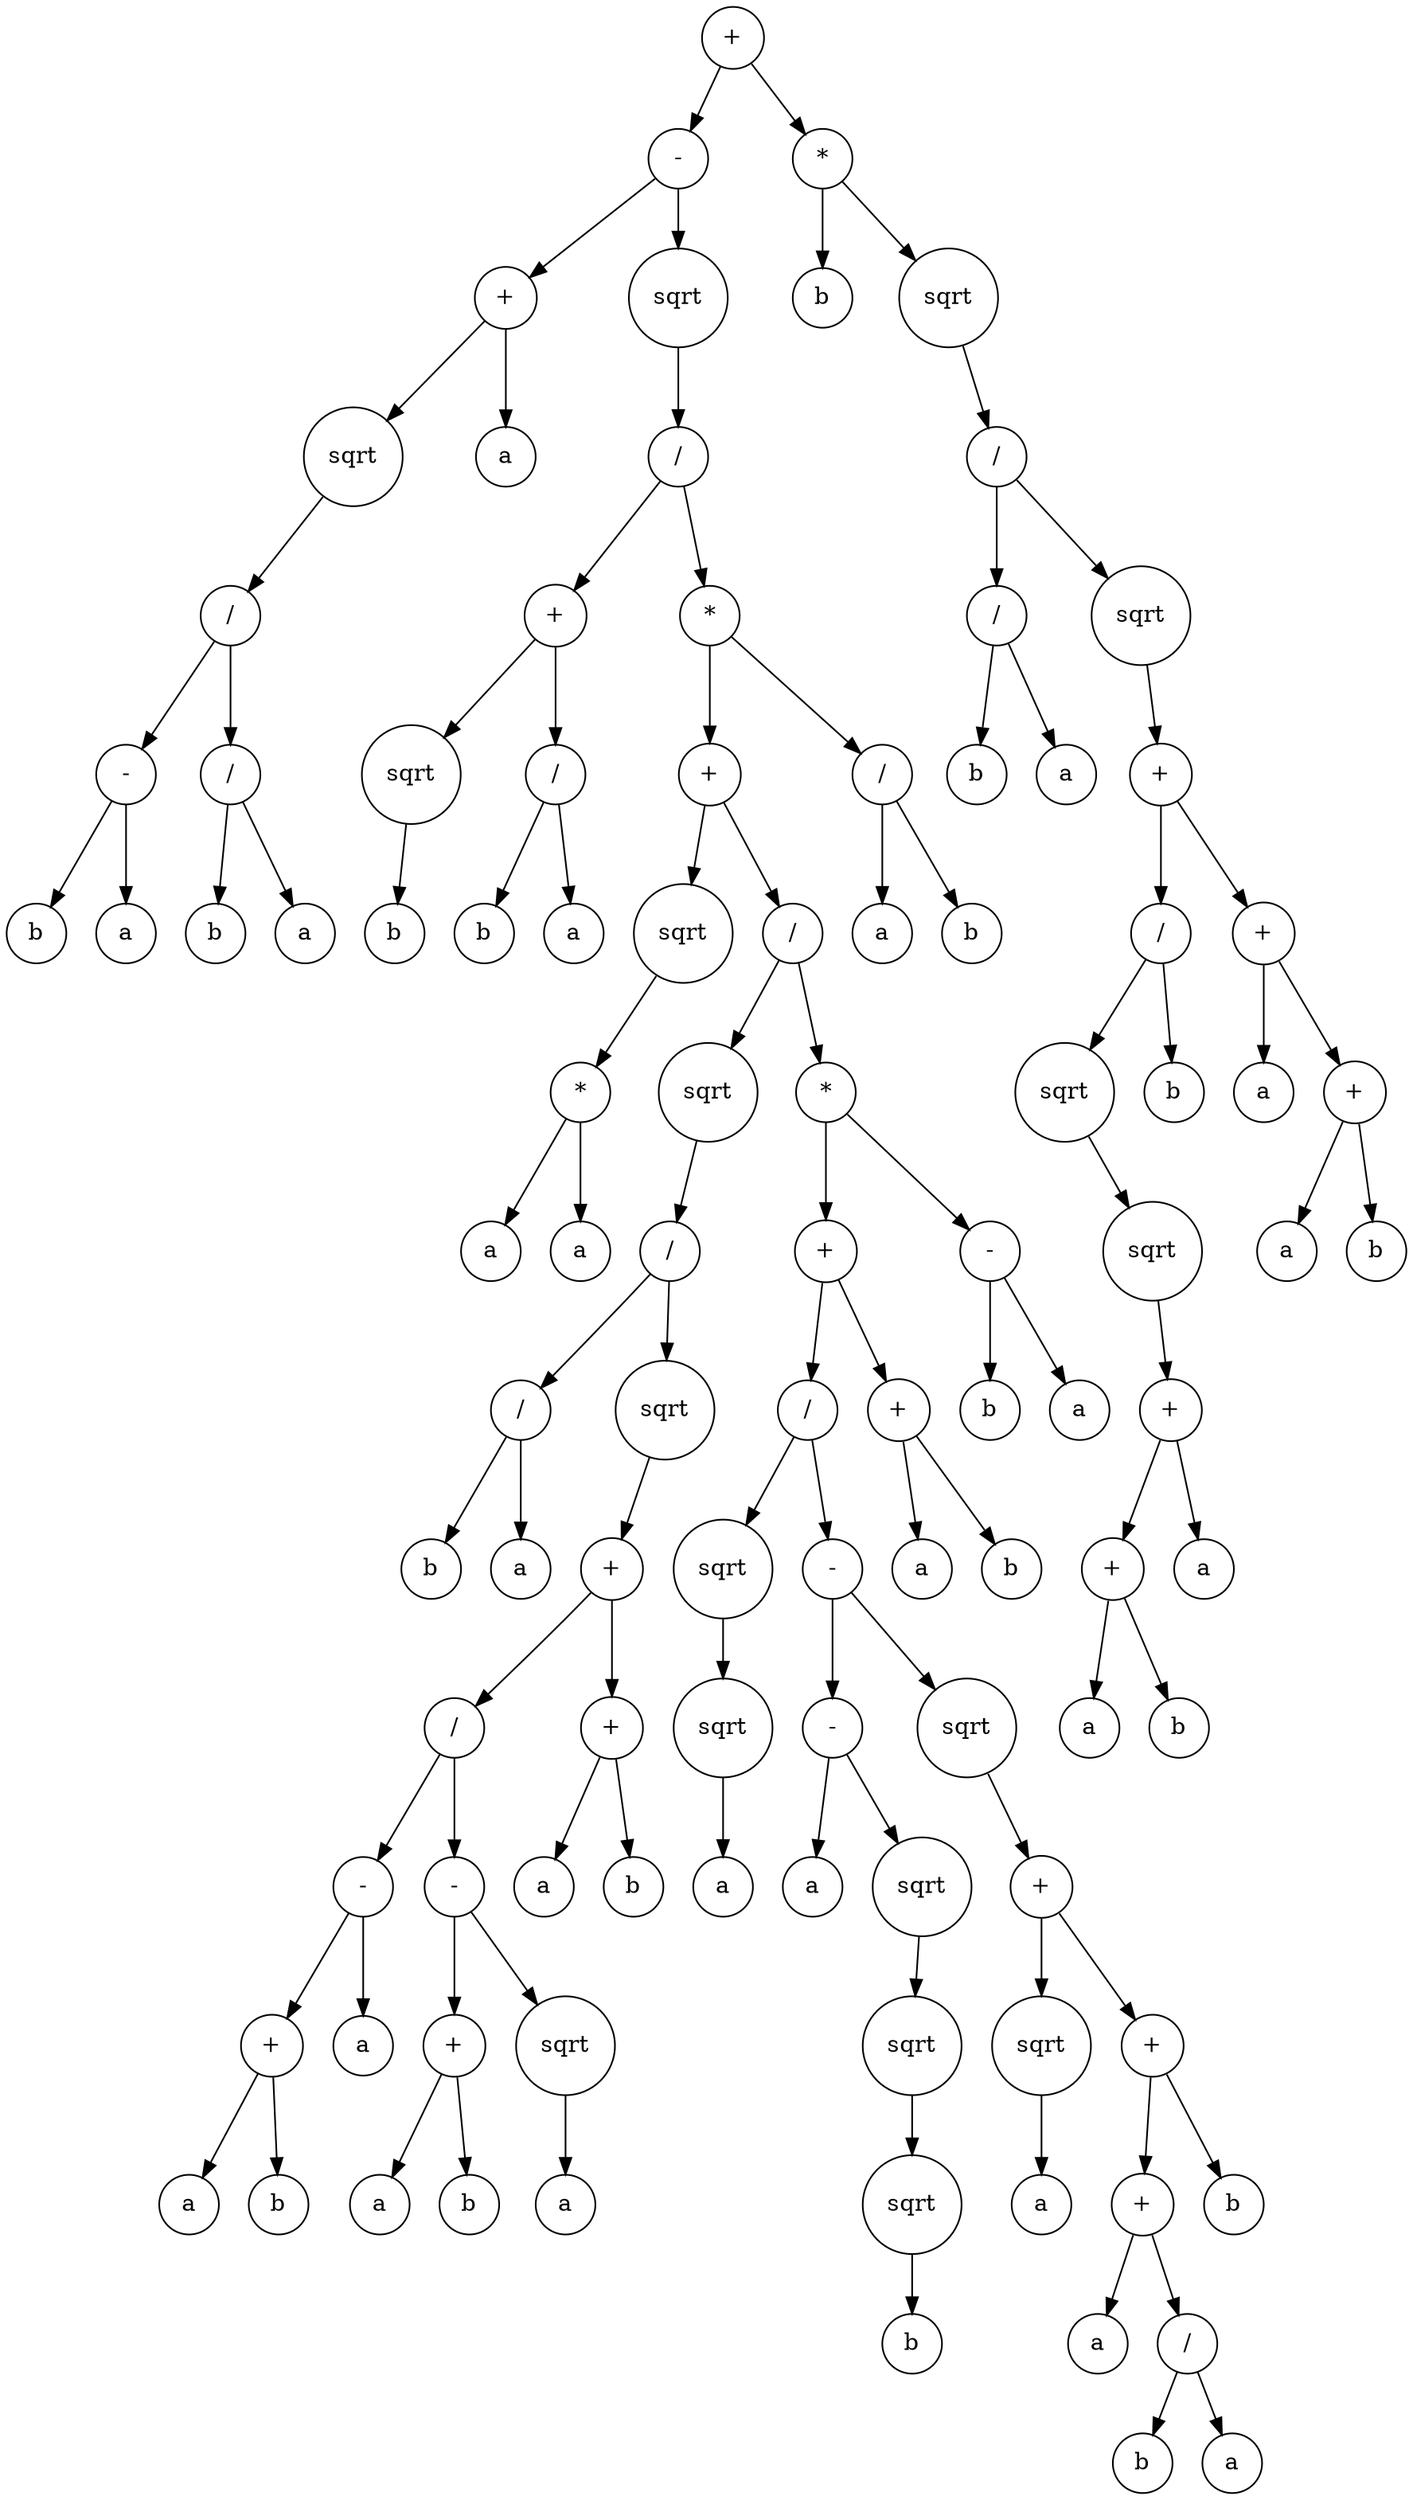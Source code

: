 digraph g {
graph [ordering=out];
node [shape=circle];
n[label = "+"];
n0[label = "-"];
n00[label = "+"];
n000[label = "sqrt"];
n0000[label = "/"];
n00000[label = "-"];
n000000[label = "b"];
n00000 -> n000000;
n000001[label = "a"];
n00000 -> n000001;
n0000 -> n00000;
n00001[label = "/"];
n000010[label = "b"];
n00001 -> n000010;
n000011[label = "a"];
n00001 -> n000011;
n0000 -> n00001;
n000 -> n0000;
n00 -> n000;
n001[label = "a"];
n00 -> n001;
n0 -> n00;
n01[label = "sqrt"];
n010[label = "/"];
n0100[label = "+"];
n01000[label = "sqrt"];
n010000[label = "b"];
n01000 -> n010000;
n0100 -> n01000;
n01001[label = "/"];
n010010[label = "b"];
n01001 -> n010010;
n010011[label = "a"];
n01001 -> n010011;
n0100 -> n01001;
n010 -> n0100;
n0101[label = "*"];
n01010[label = "+"];
n010100[label = "sqrt"];
n0101000[label = "*"];
n01010000[label = "a"];
n0101000 -> n01010000;
n01010001[label = "a"];
n0101000 -> n01010001;
n010100 -> n0101000;
n01010 -> n010100;
n010101[label = "/"];
n0101010[label = "sqrt"];
n01010100[label = "/"];
n010101000[label = "/"];
n0101010000[label = "b"];
n010101000 -> n0101010000;
n0101010001[label = "a"];
n010101000 -> n0101010001;
n01010100 -> n010101000;
n010101001[label = "sqrt"];
n0101010010[label = "+"];
n01010100100[label = "/"];
n010101001000[label = "-"];
n0101010010000[label = "+"];
n01010100100000[label = "a"];
n0101010010000 -> n01010100100000;
n01010100100001[label = "b"];
n0101010010000 -> n01010100100001;
n010101001000 -> n0101010010000;
n0101010010001[label = "a"];
n010101001000 -> n0101010010001;
n01010100100 -> n010101001000;
n010101001001[label = "-"];
n0101010010010[label = "+"];
n01010100100100[label = "a"];
n0101010010010 -> n01010100100100;
n01010100100101[label = "b"];
n0101010010010 -> n01010100100101;
n010101001001 -> n0101010010010;
n0101010010011[label = "sqrt"];
n01010100100110[label = "a"];
n0101010010011 -> n01010100100110;
n010101001001 -> n0101010010011;
n01010100100 -> n010101001001;
n0101010010 -> n01010100100;
n01010100101[label = "+"];
n010101001010[label = "a"];
n01010100101 -> n010101001010;
n010101001011[label = "b"];
n01010100101 -> n010101001011;
n0101010010 -> n01010100101;
n010101001 -> n0101010010;
n01010100 -> n010101001;
n0101010 -> n01010100;
n010101 -> n0101010;
n0101011[label = "*"];
n01010110[label = "+"];
n010101100[label = "/"];
n0101011000[label = "sqrt"];
n01010110000[label = "sqrt"];
n010101100000[label = "a"];
n01010110000 -> n010101100000;
n0101011000 -> n01010110000;
n010101100 -> n0101011000;
n0101011001[label = "-"];
n01010110010[label = "-"];
n010101100100[label = "a"];
n01010110010 -> n010101100100;
n010101100101[label = "sqrt"];
n0101011001010[label = "sqrt"];
n01010110010100[label = "sqrt"];
n010101100101000[label = "b"];
n01010110010100 -> n010101100101000;
n0101011001010 -> n01010110010100;
n010101100101 -> n0101011001010;
n01010110010 -> n010101100101;
n0101011001 -> n01010110010;
n01010110011[label = "sqrt"];
n010101100110[label = "+"];
n0101011001100[label = "sqrt"];
n01010110011000[label = "a"];
n0101011001100 -> n01010110011000;
n010101100110 -> n0101011001100;
n0101011001101[label = "+"];
n01010110011010[label = "+"];
n010101100110100[label = "a"];
n01010110011010 -> n010101100110100;
n010101100110101[label = "/"];
n0101011001101010[label = "b"];
n010101100110101 -> n0101011001101010;
n0101011001101011[label = "a"];
n010101100110101 -> n0101011001101011;
n01010110011010 -> n010101100110101;
n0101011001101 -> n01010110011010;
n01010110011011[label = "b"];
n0101011001101 -> n01010110011011;
n010101100110 -> n0101011001101;
n01010110011 -> n010101100110;
n0101011001 -> n01010110011;
n010101100 -> n0101011001;
n01010110 -> n010101100;
n010101101[label = "+"];
n0101011010[label = "a"];
n010101101 -> n0101011010;
n0101011011[label = "b"];
n010101101 -> n0101011011;
n01010110 -> n010101101;
n0101011 -> n01010110;
n01010111[label = "-"];
n010101110[label = "b"];
n01010111 -> n010101110;
n010101111[label = "a"];
n01010111 -> n010101111;
n0101011 -> n01010111;
n010101 -> n0101011;
n01010 -> n010101;
n0101 -> n01010;
n01011[label = "/"];
n010110[label = "a"];
n01011 -> n010110;
n010111[label = "b"];
n01011 -> n010111;
n0101 -> n01011;
n010 -> n0101;
n01 -> n010;
n0 -> n01;
n -> n0;
n1[label = "*"];
n10[label = "b"];
n1 -> n10;
n11[label = "sqrt"];
n110[label = "/"];
n1100[label = "/"];
n11000[label = "b"];
n1100 -> n11000;
n11001[label = "a"];
n1100 -> n11001;
n110 -> n1100;
n1101[label = "sqrt"];
n11010[label = "+"];
n110100[label = "/"];
n1101000[label = "sqrt"];
n11010000[label = "sqrt"];
n110100000[label = "+"];
n1101000000[label = "+"];
n11010000000[label = "a"];
n1101000000 -> n11010000000;
n11010000001[label = "b"];
n1101000000 -> n11010000001;
n110100000 -> n1101000000;
n1101000001[label = "a"];
n110100000 -> n1101000001;
n11010000 -> n110100000;
n1101000 -> n11010000;
n110100 -> n1101000;
n1101001[label = "b"];
n110100 -> n1101001;
n11010 -> n110100;
n110101[label = "+"];
n1101010[label = "a"];
n110101 -> n1101010;
n1101011[label = "+"];
n11010110[label = "a"];
n1101011 -> n11010110;
n11010111[label = "b"];
n1101011 -> n11010111;
n110101 -> n1101011;
n11010 -> n110101;
n1101 -> n11010;
n110 -> n1101;
n11 -> n110;
n1 -> n11;
n -> n1;
}
